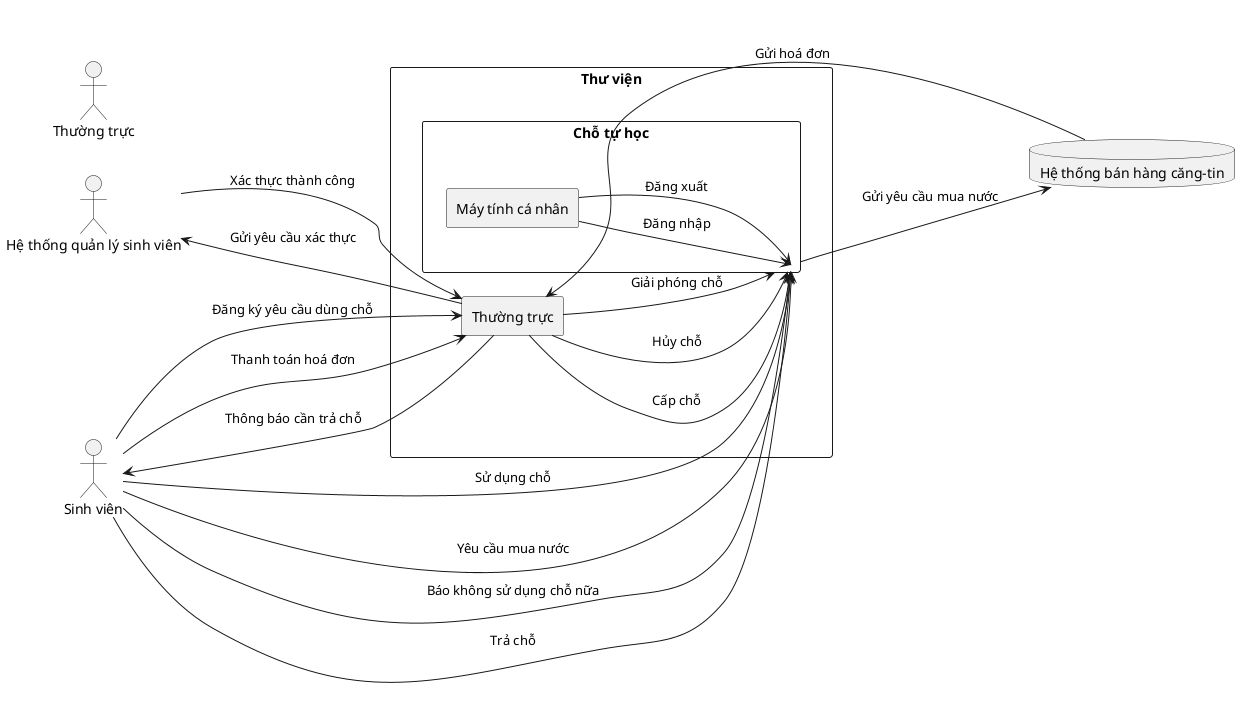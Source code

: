 @startuml
left to right direction

actor "Sinh viên" as SV
actor "Thường trực" as TT
actor "Hệ thống quản lý sinh viên" as HTQL
database "Hệ thống bán hàng căng-tin" as HBH
rectangle "Thư viện" as TV {
rectangle "Chỗ tự học" as CTH {
rectangle "Máy tính cá nhân" as MTCN
}
rectangle "Thường trực" as TR
SV --> TR : Đăng ký yêu cầu dùng chỗ
TR --> HTQL : Gửi yêu cầu xác thực
HTQL --> TR : Xác thực thành công
TR --> CTH : Cấp chỗ
SV --> CTH : Sử dụng chỗ
SV --> CTH : Yêu cầu mua nước
CTH --> HBH : Gửi yêu cầu mua nước
HBH --> TR : Gửi hoá đơn
SV --> TR : Thanh toán hoá đơn
SV --> CTH : Báo không sử dụng chỗ nữa
TR --> CTH : Hủy chỗ
TR --> CTH : Giải phóng chỗ
TR --> SV : Thông báo cần trả chỗ
SV --> CTH : Trả chỗ
MTCN --> CTH : Đăng nhập
MTCN --> CTH : Đăng xuất
}

@enduml